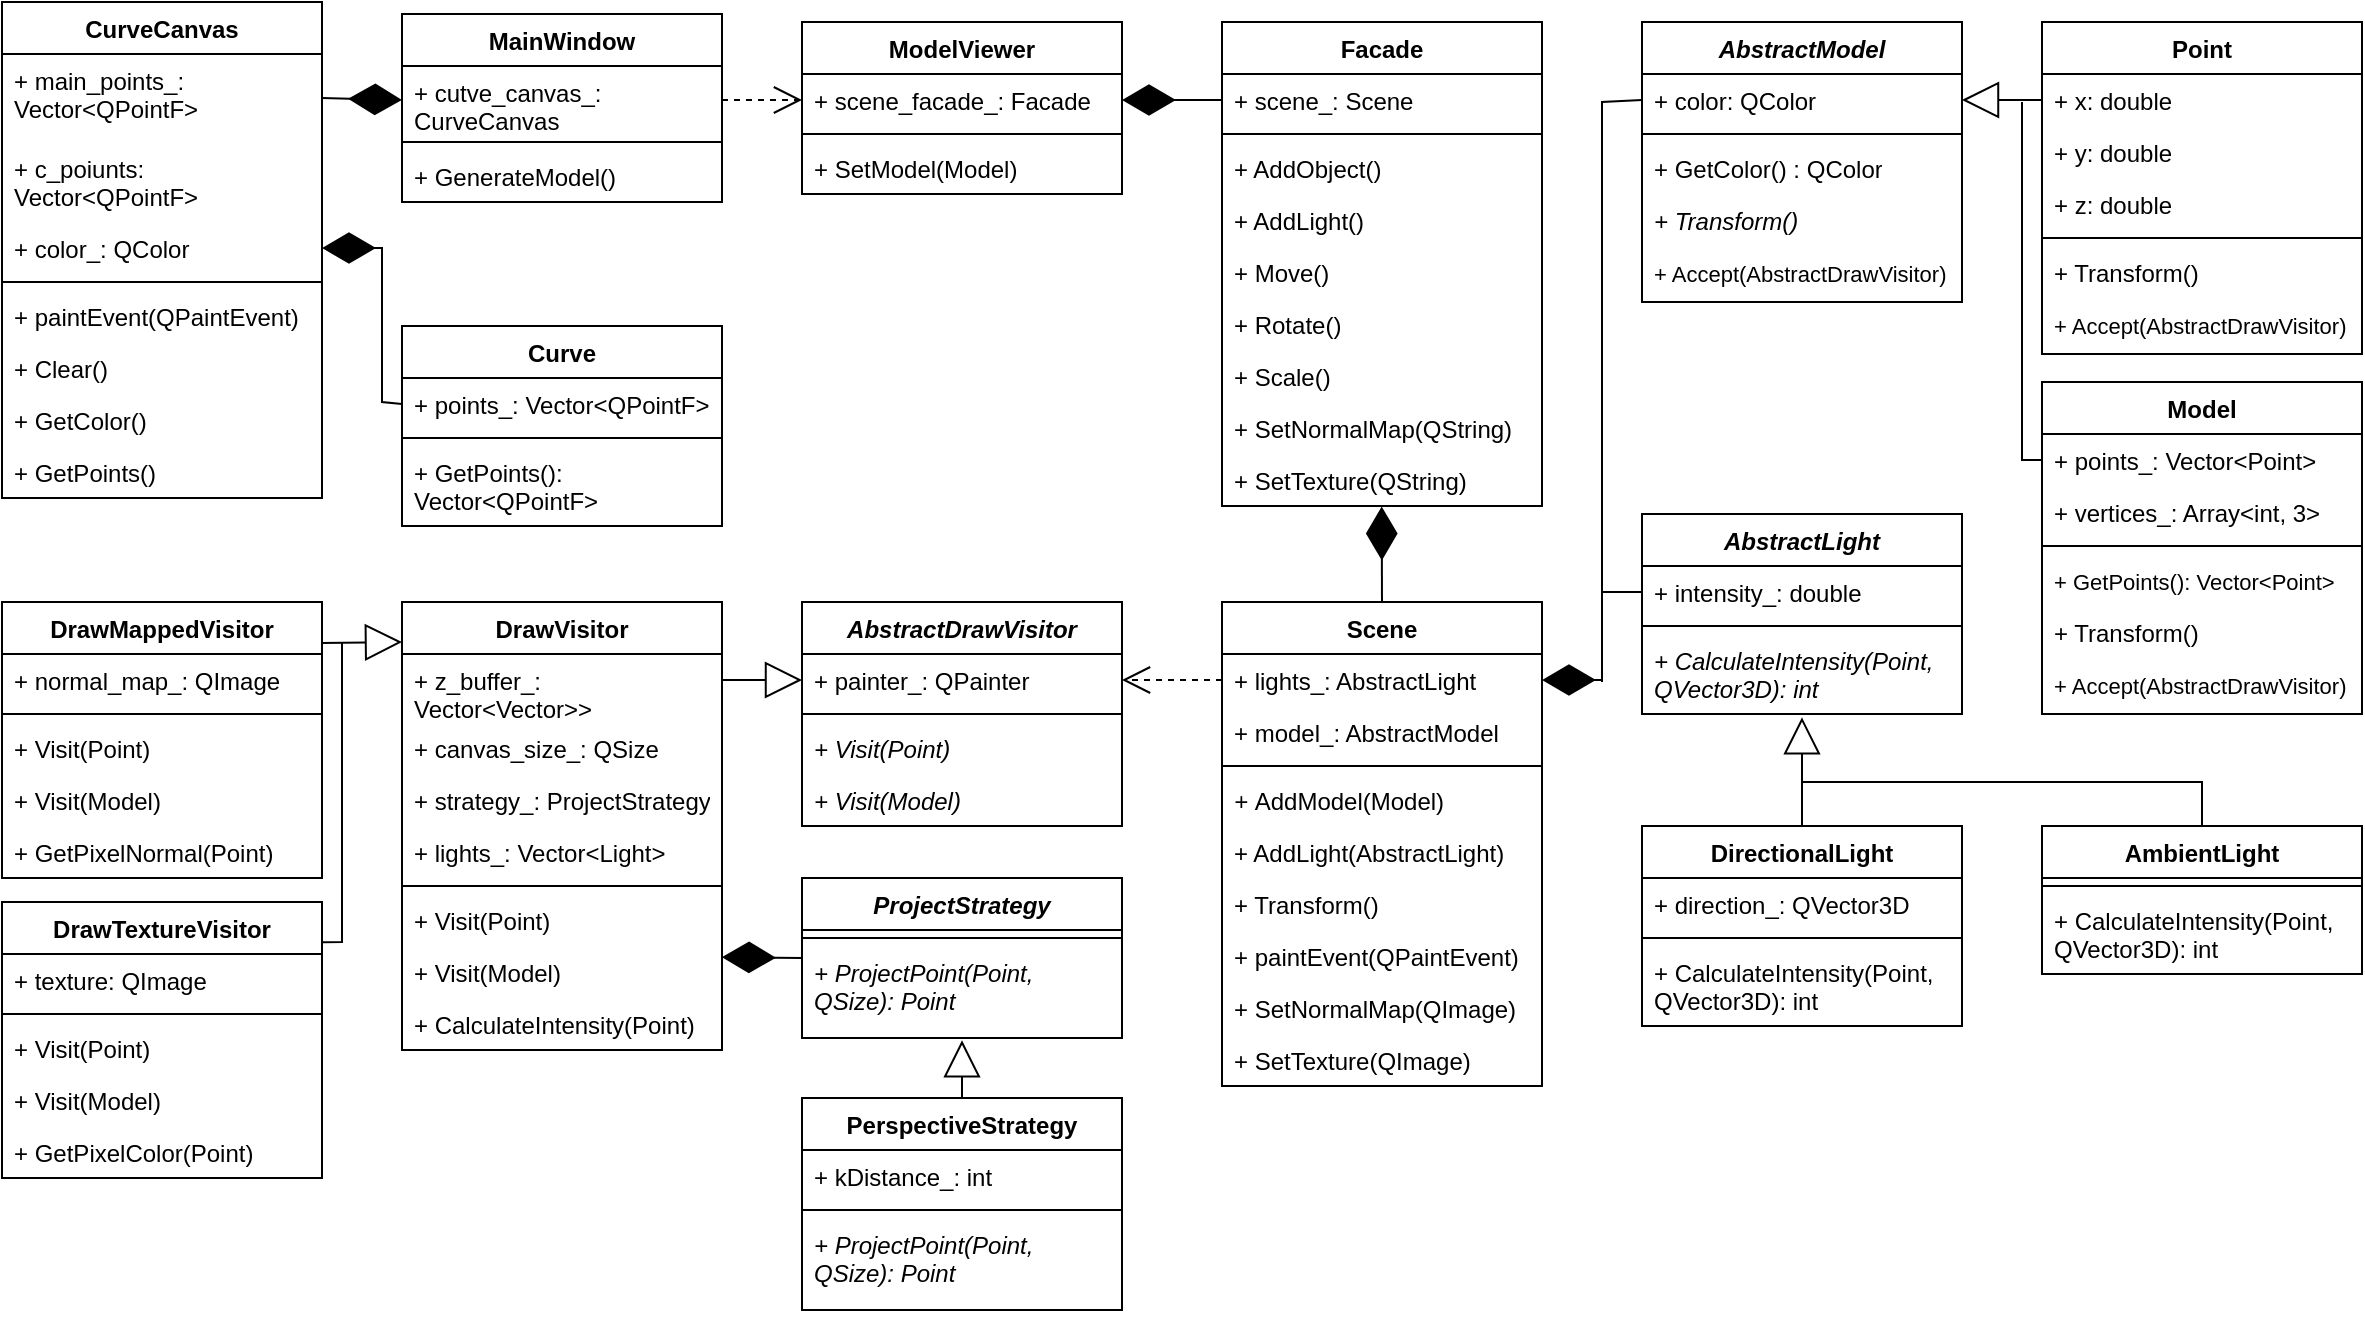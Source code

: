 <mxfile version="25.0.3">
  <diagram id="C5RBs43oDa-KdzZeNtuy" name="Page-1">
    <mxGraphModel dx="2591" dy="771" grid="1" gridSize="10" guides="1" tooltips="1" connect="1" arrows="1" fold="1" page="1" pageScale="1" pageWidth="827" pageHeight="1169" math="0" shadow="0">
      <root>
        <mxCell id="WIyWlLk6GJQsqaUBKTNV-0" />
        <mxCell id="WIyWlLk6GJQsqaUBKTNV-1" parent="WIyWlLk6GJQsqaUBKTNV-0" />
        <mxCell id="jT5fjN96BCjo97kZIJ-k-27" value="&lt;i style=&quot;&quot;&gt;AbstractLight&lt;/i&gt;" style="swimlane;fontStyle=1;align=center;verticalAlign=top;childLayout=stackLayout;horizontal=1;startSize=26;horizontalStack=0;resizeParent=1;resizeParentMax=0;resizeLast=0;collapsible=1;marginBottom=0;whiteSpace=wrap;html=1;" parent="WIyWlLk6GJQsqaUBKTNV-1" vertex="1">
          <mxGeometry x="430" y="326" width="160" height="100" as="geometry" />
        </mxCell>
        <mxCell id="jT5fjN96BCjo97kZIJ-k-28" value="+ intensity_: double" style="text;strokeColor=none;fillColor=none;align=left;verticalAlign=top;spacingLeft=4;spacingRight=4;overflow=hidden;rotatable=0;points=[[0,0.5],[1,0.5]];portConstraint=eastwest;whiteSpace=wrap;html=1;" parent="jT5fjN96BCjo97kZIJ-k-27" vertex="1">
          <mxGeometry y="26" width="160" height="26" as="geometry" />
        </mxCell>
        <mxCell id="jT5fjN96BCjo97kZIJ-k-29" value="" style="line;strokeWidth=1;fillColor=none;align=left;verticalAlign=middle;spacingTop=-1;spacingLeft=3;spacingRight=3;rotatable=0;labelPosition=right;points=[];portConstraint=eastwest;strokeColor=inherit;" parent="jT5fjN96BCjo97kZIJ-k-27" vertex="1">
          <mxGeometry y="52" width="160" height="8" as="geometry" />
        </mxCell>
        <mxCell id="jT5fjN96BCjo97kZIJ-k-30" value="&lt;i&gt;+ CalculateIntensity(Point, QVector3D): int&lt;/i&gt;" style="text;strokeColor=none;fillColor=none;align=left;verticalAlign=top;spacingLeft=4;spacingRight=4;overflow=hidden;rotatable=0;points=[[0,0.5],[1,0.5]];portConstraint=eastwest;whiteSpace=wrap;html=1;" parent="jT5fjN96BCjo97kZIJ-k-27" vertex="1">
          <mxGeometry y="60" width="160" height="40" as="geometry" />
        </mxCell>
        <mxCell id="jT5fjN96BCjo97kZIJ-k-31" value="DirectionalLight" style="swimlane;fontStyle=1;align=center;verticalAlign=top;childLayout=stackLayout;horizontal=1;startSize=26;horizontalStack=0;resizeParent=1;resizeParentMax=0;resizeLast=0;collapsible=1;marginBottom=0;whiteSpace=wrap;html=1;" parent="WIyWlLk6GJQsqaUBKTNV-1" vertex="1">
          <mxGeometry x="430" y="482" width="160" height="100" as="geometry" />
        </mxCell>
        <mxCell id="jT5fjN96BCjo97kZIJ-k-32" value="+ direction_: QVector3D" style="text;strokeColor=none;fillColor=none;align=left;verticalAlign=top;spacingLeft=4;spacingRight=4;overflow=hidden;rotatable=0;points=[[0,0.5],[1,0.5]];portConstraint=eastwest;whiteSpace=wrap;html=1;" parent="jT5fjN96BCjo97kZIJ-k-31" vertex="1">
          <mxGeometry y="26" width="160" height="26" as="geometry" />
        </mxCell>
        <mxCell id="jT5fjN96BCjo97kZIJ-k-33" value="" style="line;strokeWidth=1;fillColor=none;align=left;verticalAlign=middle;spacingTop=-1;spacingLeft=3;spacingRight=3;rotatable=0;labelPosition=right;points=[];portConstraint=eastwest;strokeColor=inherit;" parent="jT5fjN96BCjo97kZIJ-k-31" vertex="1">
          <mxGeometry y="52" width="160" height="8" as="geometry" />
        </mxCell>
        <mxCell id="jT5fjN96BCjo97kZIJ-k-161" value="+ CalculateIntensity(Point, QVector3D): int" style="text;strokeColor=none;fillColor=none;align=left;verticalAlign=top;spacingLeft=4;spacingRight=4;overflow=hidden;rotatable=0;points=[[0,0.5],[1,0.5]];portConstraint=eastwest;whiteSpace=wrap;html=1;" parent="jT5fjN96BCjo97kZIJ-k-31" vertex="1">
          <mxGeometry y="60" width="160" height="40" as="geometry" />
        </mxCell>
        <mxCell id="jT5fjN96BCjo97kZIJ-k-35" value="" style="endArrow=block;endSize=16;endFill=0;html=1;rounded=0;exitX=0.5;exitY=0;exitDx=0;exitDy=0;entryX=0.5;entryY=1.042;entryDx=0;entryDy=0;entryPerimeter=0;" parent="WIyWlLk6GJQsqaUBKTNV-1" source="jT5fjN96BCjo97kZIJ-k-31" target="jT5fjN96BCjo97kZIJ-k-30" edge="1">
          <mxGeometry width="160" relative="1" as="geometry">
            <mxPoint x="260" y="1090" as="sourcePoint" />
            <mxPoint x="460" y="960" as="targetPoint" />
          </mxGeometry>
        </mxCell>
        <mxCell id="jT5fjN96BCjo97kZIJ-k-36" value="Scene" style="swimlane;fontStyle=1;align=center;verticalAlign=top;childLayout=stackLayout;horizontal=1;startSize=26;horizontalStack=0;resizeParent=1;resizeParentMax=0;resizeLast=0;collapsible=1;marginBottom=0;whiteSpace=wrap;html=1;" parent="WIyWlLk6GJQsqaUBKTNV-1" vertex="1">
          <mxGeometry x="220" y="370" width="160" height="242" as="geometry" />
        </mxCell>
        <mxCell id="jT5fjN96BCjo97kZIJ-k-37" value="&lt;font style=&quot;font-size: 12px;&quot;&gt;+ lights_: AbstractLight&lt;/font&gt;" style="text;strokeColor=none;fillColor=none;align=left;verticalAlign=top;spacingLeft=4;spacingRight=4;overflow=hidden;rotatable=0;points=[[0,0.5],[1,0.5]];portConstraint=eastwest;whiteSpace=wrap;html=1;" parent="jT5fjN96BCjo97kZIJ-k-36" vertex="1">
          <mxGeometry y="26" width="160" height="26" as="geometry" />
        </mxCell>
        <mxCell id="jT5fjN96BCjo97kZIJ-k-40" value="&lt;font style=&quot;font-size: 12px;&quot;&gt;+ model_: AbstractModel&lt;/font&gt;" style="text;strokeColor=none;fillColor=none;align=left;verticalAlign=top;spacingLeft=4;spacingRight=4;overflow=hidden;rotatable=0;points=[[0,0.5],[1,0.5]];portConstraint=eastwest;whiteSpace=wrap;html=1;" parent="jT5fjN96BCjo97kZIJ-k-36" vertex="1">
          <mxGeometry y="52" width="160" height="26" as="geometry" />
        </mxCell>
        <mxCell id="jT5fjN96BCjo97kZIJ-k-38" value="" style="line;strokeWidth=1;fillColor=none;align=left;verticalAlign=middle;spacingTop=-1;spacingLeft=3;spacingRight=3;rotatable=0;labelPosition=right;points=[];portConstraint=eastwest;strokeColor=inherit;" parent="jT5fjN96BCjo97kZIJ-k-36" vertex="1">
          <mxGeometry y="78" width="160" height="8" as="geometry" />
        </mxCell>
        <mxCell id="jT5fjN96BCjo97kZIJ-k-39" value="&lt;font style=&quot;font-size: 12px;&quot;&gt;&lt;i style=&quot;&quot;&gt;+ &lt;/i&gt;AddModel(Model)&lt;/font&gt;" style="text;strokeColor=none;fillColor=none;align=left;verticalAlign=top;spacingLeft=4;spacingRight=4;overflow=hidden;rotatable=0;points=[[0,0.5],[1,0.5]];portConstraint=eastwest;whiteSpace=wrap;html=1;" parent="jT5fjN96BCjo97kZIJ-k-36" vertex="1">
          <mxGeometry y="86" width="160" height="26" as="geometry" />
        </mxCell>
        <mxCell id="jT5fjN96BCjo97kZIJ-k-41" value="&lt;font style=&quot;font-size: 12px;&quot;&gt;+ AddLight(AbstractLight)&lt;/font&gt;" style="text;strokeColor=none;fillColor=none;align=left;verticalAlign=top;spacingLeft=4;spacingRight=4;overflow=hidden;rotatable=0;points=[[0,0.5],[1,0.5]];portConstraint=eastwest;whiteSpace=wrap;html=1;" parent="jT5fjN96BCjo97kZIJ-k-36" vertex="1">
          <mxGeometry y="112" width="160" height="26" as="geometry" />
        </mxCell>
        <mxCell id="jT5fjN96BCjo97kZIJ-k-125" value="&lt;font style=&quot;font-size: 12px;&quot;&gt;+ Transform()&lt;/font&gt;" style="text;strokeColor=none;fillColor=none;align=left;verticalAlign=top;spacingLeft=4;spacingRight=4;overflow=hidden;rotatable=0;points=[[0,0.5],[1,0.5]];portConstraint=eastwest;whiteSpace=wrap;html=1;" parent="jT5fjN96BCjo97kZIJ-k-36" vertex="1">
          <mxGeometry y="138" width="160" height="26" as="geometry" />
        </mxCell>
        <mxCell id="jT5fjN96BCjo97kZIJ-k-127" value="&lt;font style=&quot;font-size: 12px;&quot;&gt;+ paintEvent(QPaintEvent)&lt;/font&gt;" style="text;strokeColor=none;fillColor=none;align=left;verticalAlign=top;spacingLeft=4;spacingRight=4;overflow=hidden;rotatable=0;points=[[0,0.5],[1,0.5]];portConstraint=eastwest;whiteSpace=wrap;html=1;" parent="jT5fjN96BCjo97kZIJ-k-36" vertex="1">
          <mxGeometry y="164" width="160" height="26" as="geometry" />
        </mxCell>
        <mxCell id="jT5fjN96BCjo97kZIJ-k-128" value="&lt;font style=&quot;font-size: 12px;&quot;&gt;+ SetNormalMap(QImage)&lt;/font&gt;" style="text;strokeColor=none;fillColor=none;align=left;verticalAlign=top;spacingLeft=4;spacingRight=4;overflow=hidden;rotatable=0;points=[[0,0.5],[1,0.5]];portConstraint=eastwest;whiteSpace=wrap;html=1;" parent="jT5fjN96BCjo97kZIJ-k-36" vertex="1">
          <mxGeometry y="190" width="160" height="26" as="geometry" />
        </mxCell>
        <mxCell id="jT5fjN96BCjo97kZIJ-k-129" value="&lt;font style=&quot;font-size: 12px;&quot;&gt;+ SetTexture(QImage)&lt;/font&gt;" style="text;strokeColor=none;fillColor=none;align=left;verticalAlign=top;spacingLeft=4;spacingRight=4;overflow=hidden;rotatable=0;points=[[0,0.5],[1,0.5]];portConstraint=eastwest;whiteSpace=wrap;html=1;" parent="jT5fjN96BCjo97kZIJ-k-36" vertex="1">
          <mxGeometry y="216" width="160" height="26" as="geometry" />
        </mxCell>
        <mxCell id="jT5fjN96BCjo97kZIJ-k-46" value="Point" style="swimlane;fontStyle=1;align=center;verticalAlign=top;childLayout=stackLayout;horizontal=1;startSize=26;horizontalStack=0;resizeParent=1;resizeParentMax=0;resizeLast=0;collapsible=1;marginBottom=0;whiteSpace=wrap;html=1;" parent="WIyWlLk6GJQsqaUBKTNV-1" vertex="1">
          <mxGeometry x="630" y="80" width="160" height="166" as="geometry" />
        </mxCell>
        <mxCell id="jT5fjN96BCjo97kZIJ-k-47" value="+ x: double" style="text;strokeColor=none;fillColor=none;align=left;verticalAlign=top;spacingLeft=4;spacingRight=4;overflow=hidden;rotatable=0;points=[[0,0.5],[1,0.5]];portConstraint=eastwest;whiteSpace=wrap;html=1;" parent="jT5fjN96BCjo97kZIJ-k-46" vertex="1">
          <mxGeometry y="26" width="160" height="26" as="geometry" />
        </mxCell>
        <mxCell id="jT5fjN96BCjo97kZIJ-k-50" value="+ y: double" style="text;strokeColor=none;fillColor=none;align=left;verticalAlign=top;spacingLeft=4;spacingRight=4;overflow=hidden;rotatable=0;points=[[0,0.5],[1,0.5]];portConstraint=eastwest;whiteSpace=wrap;html=1;" parent="jT5fjN96BCjo97kZIJ-k-46" vertex="1">
          <mxGeometry y="52" width="160" height="26" as="geometry" />
        </mxCell>
        <mxCell id="jT5fjN96BCjo97kZIJ-k-51" value="+ z: double" style="text;strokeColor=none;fillColor=none;align=left;verticalAlign=top;spacingLeft=4;spacingRight=4;overflow=hidden;rotatable=0;points=[[0,0.5],[1,0.5]];portConstraint=eastwest;whiteSpace=wrap;html=1;" parent="jT5fjN96BCjo97kZIJ-k-46" vertex="1">
          <mxGeometry y="78" width="160" height="26" as="geometry" />
        </mxCell>
        <mxCell id="jT5fjN96BCjo97kZIJ-k-48" value="" style="line;strokeWidth=1;fillColor=none;align=left;verticalAlign=middle;spacingTop=-1;spacingLeft=3;spacingRight=3;rotatable=0;labelPosition=right;points=[];portConstraint=eastwest;strokeColor=inherit;" parent="jT5fjN96BCjo97kZIJ-k-46" vertex="1">
          <mxGeometry y="104" width="160" height="8" as="geometry" />
        </mxCell>
        <mxCell id="jT5fjN96BCjo97kZIJ-k-155" value="&lt;font style=&quot;font-size: 12px;&quot;&gt;+ Transform()&lt;/font&gt;" style="text;strokeColor=none;fillColor=none;align=left;verticalAlign=top;spacingLeft=4;spacingRight=4;overflow=hidden;rotatable=0;points=[[0,0.5],[1,0.5]];portConstraint=eastwest;whiteSpace=wrap;html=1;" parent="jT5fjN96BCjo97kZIJ-k-46" vertex="1">
          <mxGeometry y="112" width="160" height="26" as="geometry" />
        </mxCell>
        <mxCell id="jT5fjN96BCjo97kZIJ-k-159" value="&lt;font style=&quot;font-size: 11px;&quot;&gt;+ Accept(&lt;span style=&quot;text-align: center;&quot;&gt;AbstractDrawVisitor&lt;/span&gt;)&lt;/font&gt;" style="text;strokeColor=none;fillColor=none;align=left;verticalAlign=top;spacingLeft=4;spacingRight=4;overflow=hidden;rotatable=0;points=[[0,0.5],[1,0.5]];portConstraint=eastwest;whiteSpace=wrap;html=1;" parent="jT5fjN96BCjo97kZIJ-k-46" vertex="1">
          <mxGeometry y="138" width="160" height="28" as="geometry" />
        </mxCell>
        <mxCell id="jT5fjN96BCjo97kZIJ-k-52" value="&lt;i&gt;AbstractModel&lt;/i&gt;" style="swimlane;fontStyle=1;align=center;verticalAlign=top;childLayout=stackLayout;horizontal=1;startSize=26;horizontalStack=0;resizeParent=1;resizeParentMax=0;resizeLast=0;collapsible=1;marginBottom=0;whiteSpace=wrap;html=1;" parent="WIyWlLk6GJQsqaUBKTNV-1" vertex="1">
          <mxGeometry x="430" y="80" width="160" height="140" as="geometry" />
        </mxCell>
        <mxCell id="jT5fjN96BCjo97kZIJ-k-53" value="+ color: QColor" style="text;strokeColor=none;fillColor=none;align=left;verticalAlign=top;spacingLeft=4;spacingRight=4;overflow=hidden;rotatable=0;points=[[0,0.5],[1,0.5]];portConstraint=eastwest;whiteSpace=wrap;html=1;" parent="jT5fjN96BCjo97kZIJ-k-52" vertex="1">
          <mxGeometry y="26" width="160" height="26" as="geometry" />
        </mxCell>
        <mxCell id="jT5fjN96BCjo97kZIJ-k-56" value="" style="line;strokeWidth=1;fillColor=none;align=left;verticalAlign=middle;spacingTop=-1;spacingLeft=3;spacingRight=3;rotatable=0;labelPosition=right;points=[];portConstraint=eastwest;strokeColor=inherit;" parent="jT5fjN96BCjo97kZIJ-k-52" vertex="1">
          <mxGeometry y="52" width="160" height="8" as="geometry" />
        </mxCell>
        <mxCell id="jT5fjN96BCjo97kZIJ-k-55" value="+ GetColor() : QColor" style="text;strokeColor=none;fillColor=none;align=left;verticalAlign=top;spacingLeft=4;spacingRight=4;overflow=hidden;rotatable=0;points=[[0,0.5],[1,0.5]];portConstraint=eastwest;whiteSpace=wrap;html=1;" parent="jT5fjN96BCjo97kZIJ-k-52" vertex="1">
          <mxGeometry y="60" width="160" height="26" as="geometry" />
        </mxCell>
        <mxCell id="jT5fjN96BCjo97kZIJ-k-154" value="&lt;font style=&quot;font-size: 12px;&quot;&gt;&lt;i&gt;+ Transform()&lt;/i&gt;&lt;/font&gt;" style="text;strokeColor=none;fillColor=none;align=left;verticalAlign=top;spacingLeft=4;spacingRight=4;overflow=hidden;rotatable=0;points=[[0,0.5],[1,0.5]];portConstraint=eastwest;whiteSpace=wrap;html=1;" parent="jT5fjN96BCjo97kZIJ-k-52" vertex="1">
          <mxGeometry y="86" width="160" height="26" as="geometry" />
        </mxCell>
        <mxCell id="jT5fjN96BCjo97kZIJ-k-157" value="&lt;font style=&quot;font-size: 11px;&quot;&gt;+ Accept(&lt;span style=&quot;text-align: center;&quot;&gt;AbstractDrawVisitor&lt;/span&gt;)&lt;/font&gt;" style="text;strokeColor=none;fillColor=none;align=left;verticalAlign=top;spacingLeft=4;spacingRight=4;overflow=hidden;rotatable=0;points=[[0,0.5],[1,0.5]];portConstraint=eastwest;whiteSpace=wrap;html=1;" parent="jT5fjN96BCjo97kZIJ-k-52" vertex="1">
          <mxGeometry y="112" width="160" height="28" as="geometry" />
        </mxCell>
        <mxCell id="jT5fjN96BCjo97kZIJ-k-59" value="Model" style="swimlane;fontStyle=1;align=center;verticalAlign=top;childLayout=stackLayout;horizontal=1;startSize=26;horizontalStack=0;resizeParent=1;resizeParentMax=0;resizeLast=0;collapsible=1;marginBottom=0;whiteSpace=wrap;html=1;" parent="WIyWlLk6GJQsqaUBKTNV-1" vertex="1">
          <mxGeometry x="630" y="260" width="160" height="166" as="geometry" />
        </mxCell>
        <mxCell id="jT5fjN96BCjo97kZIJ-k-60" value="+ points_: Vector&amp;lt;Point&amp;gt;" style="text;strokeColor=none;fillColor=none;align=left;verticalAlign=top;spacingLeft=4;spacingRight=4;overflow=hidden;rotatable=0;points=[[0,0.5],[1,0.5]];portConstraint=eastwest;whiteSpace=wrap;html=1;" parent="jT5fjN96BCjo97kZIJ-k-59" vertex="1">
          <mxGeometry y="26" width="160" height="26" as="geometry" />
        </mxCell>
        <mxCell id="jT5fjN96BCjo97kZIJ-k-61" value="+ vertices_: Array&amp;lt;int, 3&amp;gt;" style="text;strokeColor=none;fillColor=none;align=left;verticalAlign=top;spacingLeft=4;spacingRight=4;overflow=hidden;rotatable=0;points=[[0,0.5],[1,0.5]];portConstraint=eastwest;whiteSpace=wrap;html=1;" parent="jT5fjN96BCjo97kZIJ-k-59" vertex="1">
          <mxGeometry y="52" width="160" height="26" as="geometry" />
        </mxCell>
        <mxCell id="jT5fjN96BCjo97kZIJ-k-63" value="" style="line;strokeWidth=1;fillColor=none;align=left;verticalAlign=middle;spacingTop=-1;spacingLeft=3;spacingRight=3;rotatable=0;labelPosition=right;points=[];portConstraint=eastwest;strokeColor=inherit;" parent="jT5fjN96BCjo97kZIJ-k-59" vertex="1">
          <mxGeometry y="78" width="160" height="8" as="geometry" />
        </mxCell>
        <mxCell id="jT5fjN96BCjo97kZIJ-k-64" value="&lt;font style=&quot;font-size: 11px;&quot;&gt;+ GetPoints(): Vector&amp;lt;Point&amp;gt;&lt;/font&gt;" style="text;strokeColor=none;fillColor=none;align=left;verticalAlign=top;spacingLeft=4;spacingRight=4;overflow=hidden;rotatable=0;points=[[0,0.5],[1,0.5]];portConstraint=eastwest;whiteSpace=wrap;html=1;" parent="jT5fjN96BCjo97kZIJ-k-59" vertex="1">
          <mxGeometry y="86" width="160" height="26" as="geometry" />
        </mxCell>
        <mxCell id="jT5fjN96BCjo97kZIJ-k-156" value="&lt;font style=&quot;font-size: 12px;&quot;&gt;+ Transform()&lt;/font&gt;" style="text;strokeColor=none;fillColor=none;align=left;verticalAlign=top;spacingLeft=4;spacingRight=4;overflow=hidden;rotatable=0;points=[[0,0.5],[1,0.5]];portConstraint=eastwest;whiteSpace=wrap;html=1;" parent="jT5fjN96BCjo97kZIJ-k-59" vertex="1">
          <mxGeometry y="112" width="160" height="26" as="geometry" />
        </mxCell>
        <mxCell id="jT5fjN96BCjo97kZIJ-k-158" value="&lt;font style=&quot;font-size: 11px;&quot;&gt;+ Accept(&lt;span style=&quot;text-align: center;&quot;&gt;AbstractDrawVisitor&lt;/span&gt;)&lt;/font&gt;" style="text;strokeColor=none;fillColor=none;align=left;verticalAlign=top;spacingLeft=4;spacingRight=4;overflow=hidden;rotatable=0;points=[[0,0.5],[1,0.5]];portConstraint=eastwest;whiteSpace=wrap;html=1;" parent="jT5fjN96BCjo97kZIJ-k-59" vertex="1">
          <mxGeometry y="138" width="160" height="28" as="geometry" />
        </mxCell>
        <mxCell id="jT5fjN96BCjo97kZIJ-k-70" value="Curve" style="swimlane;fontStyle=1;align=center;verticalAlign=top;childLayout=stackLayout;horizontal=1;startSize=26;horizontalStack=0;resizeParent=1;resizeParentMax=0;resizeLast=0;collapsible=1;marginBottom=0;whiteSpace=wrap;html=1;" parent="WIyWlLk6GJQsqaUBKTNV-1" vertex="1">
          <mxGeometry x="-190" y="232" width="160" height="100" as="geometry" />
        </mxCell>
        <mxCell id="jT5fjN96BCjo97kZIJ-k-71" value="+ points_: Vector&amp;lt;QPointF&amp;gt;" style="text;strokeColor=none;fillColor=none;align=left;verticalAlign=top;spacingLeft=4;spacingRight=4;overflow=hidden;rotatable=0;points=[[0,0.5],[1,0.5]];portConstraint=eastwest;whiteSpace=wrap;html=1;" parent="jT5fjN96BCjo97kZIJ-k-70" vertex="1">
          <mxGeometry y="26" width="160" height="26" as="geometry" />
        </mxCell>
        <mxCell id="jT5fjN96BCjo97kZIJ-k-72" value="" style="line;strokeWidth=1;fillColor=none;align=left;verticalAlign=middle;spacingTop=-1;spacingLeft=3;spacingRight=3;rotatable=0;labelPosition=right;points=[];portConstraint=eastwest;strokeColor=inherit;" parent="jT5fjN96BCjo97kZIJ-k-70" vertex="1">
          <mxGeometry y="52" width="160" height="8" as="geometry" />
        </mxCell>
        <mxCell id="jT5fjN96BCjo97kZIJ-k-73" value="+ GetPoints(): Vector&amp;lt;QPointF&amp;gt;" style="text;strokeColor=none;fillColor=none;align=left;verticalAlign=top;spacingLeft=4;spacingRight=4;overflow=hidden;rotatable=0;points=[[0,0.5],[1,0.5]];portConstraint=eastwest;whiteSpace=wrap;html=1;" parent="jT5fjN96BCjo97kZIJ-k-70" vertex="1">
          <mxGeometry y="60" width="160" height="40" as="geometry" />
        </mxCell>
        <mxCell id="jT5fjN96BCjo97kZIJ-k-74" value="CurveCanvas" style="swimlane;fontStyle=1;align=center;verticalAlign=top;childLayout=stackLayout;horizontal=1;startSize=26;horizontalStack=0;resizeParent=1;resizeParentMax=0;resizeLast=0;collapsible=1;marginBottom=0;whiteSpace=wrap;html=1;" parent="WIyWlLk6GJQsqaUBKTNV-1" vertex="1">
          <mxGeometry x="-390" y="70" width="160" height="248" as="geometry" />
        </mxCell>
        <mxCell id="jT5fjN96BCjo97kZIJ-k-75" value="&lt;font style=&quot;font-size: 12px;&quot;&gt;+ main_points_: Vector&amp;lt;QPointF&amp;gt;&lt;/font&gt;" style="text;strokeColor=none;fillColor=none;align=left;verticalAlign=top;spacingLeft=4;spacingRight=4;overflow=hidden;rotatable=0;points=[[0,0.5],[1,0.5]];portConstraint=eastwest;whiteSpace=wrap;html=1;" parent="jT5fjN96BCjo97kZIJ-k-74" vertex="1">
          <mxGeometry y="26" width="160" height="44" as="geometry" />
        </mxCell>
        <mxCell id="jT5fjN96BCjo97kZIJ-k-118" value="&lt;font style=&quot;font-size: 12px;&quot;&gt;+ c_poiunts: Vector&amp;lt;QPointF&amp;gt;&lt;/font&gt;" style="text;strokeColor=none;fillColor=none;align=left;verticalAlign=top;spacingLeft=4;spacingRight=4;overflow=hidden;rotatable=0;points=[[0,0.5],[1,0.5]];portConstraint=eastwest;whiteSpace=wrap;html=1;" parent="jT5fjN96BCjo97kZIJ-k-74" vertex="1">
          <mxGeometry y="70" width="160" height="40" as="geometry" />
        </mxCell>
        <mxCell id="jT5fjN96BCjo97kZIJ-k-120" value="&lt;font style=&quot;font-size: 12px;&quot;&gt;+ color_: QColor&lt;/font&gt;" style="text;strokeColor=none;fillColor=none;align=left;verticalAlign=top;spacingLeft=4;spacingRight=4;overflow=hidden;rotatable=0;points=[[0,0.5],[1,0.5]];portConstraint=eastwest;whiteSpace=wrap;html=1;" parent="jT5fjN96BCjo97kZIJ-k-74" vertex="1">
          <mxGeometry y="110" width="160" height="26" as="geometry" />
        </mxCell>
        <mxCell id="jT5fjN96BCjo97kZIJ-k-76" value="" style="line;strokeWidth=1;fillColor=none;align=left;verticalAlign=middle;spacingTop=-1;spacingLeft=3;spacingRight=3;rotatable=0;labelPosition=right;points=[];portConstraint=eastwest;strokeColor=inherit;" parent="jT5fjN96BCjo97kZIJ-k-74" vertex="1">
          <mxGeometry y="136" width="160" height="8" as="geometry" />
        </mxCell>
        <mxCell id="jT5fjN96BCjo97kZIJ-k-77" value="&lt;font style=&quot;font-size: 12px;&quot;&gt;+ paintEvent(QPaintEvent)&lt;/font&gt;" style="text;strokeColor=none;fillColor=none;align=left;verticalAlign=top;spacingLeft=4;spacingRight=4;overflow=hidden;rotatable=0;points=[[0,0.5],[1,0.5]];portConstraint=eastwest;whiteSpace=wrap;html=1;" parent="jT5fjN96BCjo97kZIJ-k-74" vertex="1">
          <mxGeometry y="144" width="160" height="26" as="geometry" />
        </mxCell>
        <mxCell id="jT5fjN96BCjo97kZIJ-k-121" value="&lt;font style=&quot;font-size: 12px;&quot;&gt;+ Clear()&lt;/font&gt;" style="text;strokeColor=none;fillColor=none;align=left;verticalAlign=top;spacingLeft=4;spacingRight=4;overflow=hidden;rotatable=0;points=[[0,0.5],[1,0.5]];portConstraint=eastwest;whiteSpace=wrap;html=1;" parent="jT5fjN96BCjo97kZIJ-k-74" vertex="1">
          <mxGeometry y="170" width="160" height="26" as="geometry" />
        </mxCell>
        <mxCell id="jT5fjN96BCjo97kZIJ-k-122" value="&lt;font style=&quot;font-size: 12px;&quot;&gt;+ GetColor()&lt;/font&gt;" style="text;strokeColor=none;fillColor=none;align=left;verticalAlign=top;spacingLeft=4;spacingRight=4;overflow=hidden;rotatable=0;points=[[0,0.5],[1,0.5]];portConstraint=eastwest;whiteSpace=wrap;html=1;" parent="jT5fjN96BCjo97kZIJ-k-74" vertex="1">
          <mxGeometry y="196" width="160" height="26" as="geometry" />
        </mxCell>
        <mxCell id="jT5fjN96BCjo97kZIJ-k-123" value="&lt;font style=&quot;font-size: 12px;&quot;&gt;+ GetPoints()&lt;/font&gt;" style="text;strokeColor=none;fillColor=none;align=left;verticalAlign=top;spacingLeft=4;spacingRight=4;overflow=hidden;rotatable=0;points=[[0,0.5],[1,0.5]];portConstraint=eastwest;whiteSpace=wrap;html=1;" parent="jT5fjN96BCjo97kZIJ-k-74" vertex="1">
          <mxGeometry y="222" width="160" height="26" as="geometry" />
        </mxCell>
        <mxCell id="jT5fjN96BCjo97kZIJ-k-78" value="Facade" style="swimlane;fontStyle=1;align=center;verticalAlign=top;childLayout=stackLayout;horizontal=1;startSize=26;horizontalStack=0;resizeParent=1;resizeParentMax=0;resizeLast=0;collapsible=1;marginBottom=0;whiteSpace=wrap;html=1;" parent="WIyWlLk6GJQsqaUBKTNV-1" vertex="1">
          <mxGeometry x="220" y="80" width="160" height="242" as="geometry" />
        </mxCell>
        <mxCell id="jT5fjN96BCjo97kZIJ-k-79" value="+ scene_: Scene" style="text;strokeColor=none;fillColor=none;align=left;verticalAlign=top;spacingLeft=4;spacingRight=4;overflow=hidden;rotatable=0;points=[[0,0.5],[1,0.5]];portConstraint=eastwest;whiteSpace=wrap;html=1;" parent="jT5fjN96BCjo97kZIJ-k-78" vertex="1">
          <mxGeometry y="26" width="160" height="26" as="geometry" />
        </mxCell>
        <mxCell id="jT5fjN96BCjo97kZIJ-k-80" value="" style="line;strokeWidth=1;fillColor=none;align=left;verticalAlign=middle;spacingTop=-1;spacingLeft=3;spacingRight=3;rotatable=0;labelPosition=right;points=[];portConstraint=eastwest;strokeColor=inherit;" parent="jT5fjN96BCjo97kZIJ-k-78" vertex="1">
          <mxGeometry y="52" width="160" height="8" as="geometry" />
        </mxCell>
        <mxCell id="jT5fjN96BCjo97kZIJ-k-81" value="+ AddObject()&lt;span style=&quot;color: rgba(0, 0, 0, 0); font-family: monospace; font-size: 0px; text-wrap-mode: nowrap;&quot;&gt;%3CmxGraphModel%3E%3Croot%3E%3CmxCell%20id%3D%220%22%2F%3E%3CmxCell%20id%3D%221%22%20parent%3D%220%22%2F%3E%3CmxCell%20id%3D%222%22%20value%3D%22%26lt%3Bfont%20style%3D%26quot%3Bfont-size%3A%2012px%3B%26quot%3B%26gt%3B%2B%20SetTexture(QString)%26lt%3B%2Ffont%26gt%3B%22%20style%3D%22text%3BstrokeColor%3Dnone%3BfillColor%3Dnone%3Balign%3Dleft%3BverticalAlign%3Dtop%3BspacingLeft%3D4%3BspacingRight%3D4%3Boverflow%3Dhidden%3Brotatable%3D0%3Bpoints%3D%5B%5B0%2C0.5%5D%2C%5B1%2C0.5%5D%5D%3BportConstraint%3Deastwest%3BwhiteSpace%3Dwrap%3Bhtml%3D1%3B%22%20vertex%3D%221%22%20parent%3D%221%22%3E%3CmxGeometry%20x%3D%2280%22%20y%3D%22632%22%20width%3D%22160%22%20height%3D%2226%22%20as%3D%22geometry%22%2F%3E%3C%2FmxCell%3E%3C%2Froot%3E%3C%2FmxGraphModel%3E&lt;/span&gt;" style="text;strokeColor=none;fillColor=none;align=left;verticalAlign=top;spacingLeft=4;spacingRight=4;overflow=hidden;rotatable=0;points=[[0,0.5],[1,0.5]];portConstraint=eastwest;whiteSpace=wrap;html=1;" parent="jT5fjN96BCjo97kZIJ-k-78" vertex="1">
          <mxGeometry y="60" width="160" height="26" as="geometry" />
        </mxCell>
        <mxCell id="jT5fjN96BCjo97kZIJ-k-132" value="&lt;font style=&quot;font-size: 12px;&quot;&gt;+ AddLight()&lt;/font&gt;" style="text;strokeColor=none;fillColor=none;align=left;verticalAlign=top;spacingLeft=4;spacingRight=4;overflow=hidden;rotatable=0;points=[[0,0.5],[1,0.5]];portConstraint=eastwest;whiteSpace=wrap;html=1;" parent="jT5fjN96BCjo97kZIJ-k-78" vertex="1">
          <mxGeometry y="86" width="160" height="26" as="geometry" />
        </mxCell>
        <mxCell id="jT5fjN96BCjo97kZIJ-k-133" value="&lt;font style=&quot;font-size: 12px;&quot;&gt;+ Move()&lt;/font&gt;" style="text;strokeColor=none;fillColor=none;align=left;verticalAlign=top;spacingLeft=4;spacingRight=4;overflow=hidden;rotatable=0;points=[[0,0.5],[1,0.5]];portConstraint=eastwest;whiteSpace=wrap;html=1;" parent="jT5fjN96BCjo97kZIJ-k-78" vertex="1">
          <mxGeometry y="112" width="160" height="26" as="geometry" />
        </mxCell>
        <mxCell id="jT5fjN96BCjo97kZIJ-k-126" value="&lt;font style=&quot;font-size: 12px;&quot;&gt;+ Rotate()&lt;/font&gt;" style="text;strokeColor=none;fillColor=none;align=left;verticalAlign=top;spacingLeft=4;spacingRight=4;overflow=hidden;rotatable=0;points=[[0,0.5],[1,0.5]];portConstraint=eastwest;whiteSpace=wrap;html=1;" parent="jT5fjN96BCjo97kZIJ-k-78" vertex="1">
          <mxGeometry y="138" width="160" height="26" as="geometry" />
        </mxCell>
        <mxCell id="jT5fjN96BCjo97kZIJ-k-134" value="&lt;font style=&quot;font-size: 12px;&quot;&gt;+ Scale()&lt;/font&gt;" style="text;strokeColor=none;fillColor=none;align=left;verticalAlign=top;spacingLeft=4;spacingRight=4;overflow=hidden;rotatable=0;points=[[0,0.5],[1,0.5]];portConstraint=eastwest;whiteSpace=wrap;html=1;" parent="jT5fjN96BCjo97kZIJ-k-78" vertex="1">
          <mxGeometry y="164" width="160" height="26" as="geometry" />
        </mxCell>
        <mxCell id="jT5fjN96BCjo97kZIJ-k-131" value="&lt;font style=&quot;font-size: 12px;&quot;&gt;+ SetNormalMap(QString)&lt;/font&gt;" style="text;strokeColor=none;fillColor=none;align=left;verticalAlign=top;spacingLeft=4;spacingRight=4;overflow=hidden;rotatable=0;points=[[0,0.5],[1,0.5]];portConstraint=eastwest;whiteSpace=wrap;html=1;" parent="jT5fjN96BCjo97kZIJ-k-78" vertex="1">
          <mxGeometry y="190" width="160" height="26" as="geometry" />
        </mxCell>
        <mxCell id="jT5fjN96BCjo97kZIJ-k-130" value="&lt;font style=&quot;font-size: 12px;&quot;&gt;+ SetTexture(QString)&lt;/font&gt;" style="text;strokeColor=none;fillColor=none;align=left;verticalAlign=top;spacingLeft=4;spacingRight=4;overflow=hidden;rotatable=0;points=[[0,0.5],[1,0.5]];portConstraint=eastwest;whiteSpace=wrap;html=1;" parent="jT5fjN96BCjo97kZIJ-k-78" vertex="1">
          <mxGeometry y="216" width="160" height="26" as="geometry" />
        </mxCell>
        <mxCell id="jT5fjN96BCjo97kZIJ-k-82" value="ModelViewer" style="swimlane;fontStyle=1;align=center;verticalAlign=top;childLayout=stackLayout;horizontal=1;startSize=26;horizontalStack=0;resizeParent=1;resizeParentMax=0;resizeLast=0;collapsible=1;marginBottom=0;whiteSpace=wrap;html=1;" parent="WIyWlLk6GJQsqaUBKTNV-1" vertex="1">
          <mxGeometry x="10" y="80" width="160" height="86" as="geometry" />
        </mxCell>
        <mxCell id="jT5fjN96BCjo97kZIJ-k-83" value="&lt;font style=&quot;font-size: 12px;&quot;&gt;+ scene_facade_: Facade&lt;/font&gt;" style="text;strokeColor=none;fillColor=none;align=left;verticalAlign=top;spacingLeft=4;spacingRight=4;overflow=hidden;rotatable=0;points=[[0,0.5],[1,0.5]];portConstraint=eastwest;whiteSpace=wrap;html=1;" parent="jT5fjN96BCjo97kZIJ-k-82" vertex="1">
          <mxGeometry y="26" width="160" height="26" as="geometry" />
        </mxCell>
        <mxCell id="jT5fjN96BCjo97kZIJ-k-84" value="" style="line;strokeWidth=1;fillColor=none;align=left;verticalAlign=middle;spacingTop=-1;spacingLeft=3;spacingRight=3;rotatable=0;labelPosition=right;points=[];portConstraint=eastwest;strokeColor=inherit;" parent="jT5fjN96BCjo97kZIJ-k-82" vertex="1">
          <mxGeometry y="52" width="160" height="8" as="geometry" />
        </mxCell>
        <mxCell id="jT5fjN96BCjo97kZIJ-k-85" value="&lt;font style=&quot;font-size: 12px;&quot;&gt;+ SetModel(Model)&lt;/font&gt;" style="text;strokeColor=none;fillColor=none;align=left;verticalAlign=top;spacingLeft=4;spacingRight=4;overflow=hidden;rotatable=0;points=[[0,0.5],[1,0.5]];portConstraint=eastwest;whiteSpace=wrap;html=1;" parent="jT5fjN96BCjo97kZIJ-k-82" vertex="1">
          <mxGeometry y="60" width="160" height="26" as="geometry" />
        </mxCell>
        <mxCell id="jT5fjN96BCjo97kZIJ-k-86" value="MainWindow" style="swimlane;fontStyle=1;align=center;verticalAlign=top;childLayout=stackLayout;horizontal=1;startSize=26;horizontalStack=0;resizeParent=1;resizeParentMax=0;resizeLast=0;collapsible=1;marginBottom=0;whiteSpace=wrap;html=1;" parent="WIyWlLk6GJQsqaUBKTNV-1" vertex="1">
          <mxGeometry x="-190" y="76" width="160" height="94" as="geometry" />
        </mxCell>
        <mxCell id="jT5fjN96BCjo97kZIJ-k-87" value="+ cutve_canvas_: CurveCanvas" style="text;strokeColor=none;fillColor=none;align=left;verticalAlign=top;spacingLeft=4;spacingRight=4;overflow=hidden;rotatable=0;points=[[0,0.5],[1,0.5]];portConstraint=eastwest;whiteSpace=wrap;html=1;" parent="jT5fjN96BCjo97kZIJ-k-86" vertex="1">
          <mxGeometry y="26" width="160" height="34" as="geometry" />
        </mxCell>
        <mxCell id="jT5fjN96BCjo97kZIJ-k-88" value="" style="line;strokeWidth=1;fillColor=none;align=left;verticalAlign=middle;spacingTop=-1;spacingLeft=3;spacingRight=3;rotatable=0;labelPosition=right;points=[];portConstraint=eastwest;strokeColor=inherit;" parent="jT5fjN96BCjo97kZIJ-k-86" vertex="1">
          <mxGeometry y="60" width="160" height="8" as="geometry" />
        </mxCell>
        <mxCell id="jT5fjN96BCjo97kZIJ-k-89" value="+ GenerateModel()" style="text;strokeColor=none;fillColor=none;align=left;verticalAlign=top;spacingLeft=4;spacingRight=4;overflow=hidden;rotatable=0;points=[[0,0.5],[1,0.5]];portConstraint=eastwest;whiteSpace=wrap;html=1;" parent="jT5fjN96BCjo97kZIJ-k-86" vertex="1">
          <mxGeometry y="68" width="160" height="26" as="geometry" />
        </mxCell>
        <mxCell id="jT5fjN96BCjo97kZIJ-k-94" value="&lt;i&gt;AbstractDrawVisitor&lt;/i&gt;" style="swimlane;fontStyle=1;align=center;verticalAlign=top;childLayout=stackLayout;horizontal=1;startSize=26;horizontalStack=0;resizeParent=1;resizeParentMax=0;resizeLast=0;collapsible=1;marginBottom=0;whiteSpace=wrap;html=1;" parent="WIyWlLk6GJQsqaUBKTNV-1" vertex="1">
          <mxGeometry x="10" y="370" width="160" height="112" as="geometry" />
        </mxCell>
        <mxCell id="jT5fjN96BCjo97kZIJ-k-95" value="+ painter_: QPainter" style="text;strokeColor=none;fillColor=none;align=left;verticalAlign=top;spacingLeft=4;spacingRight=4;overflow=hidden;rotatable=0;points=[[0,0.5],[1,0.5]];portConstraint=eastwest;whiteSpace=wrap;html=1;" parent="jT5fjN96BCjo97kZIJ-k-94" vertex="1">
          <mxGeometry y="26" width="160" height="26" as="geometry" />
        </mxCell>
        <mxCell id="jT5fjN96BCjo97kZIJ-k-96" value="" style="line;strokeWidth=1;fillColor=none;align=left;verticalAlign=middle;spacingTop=-1;spacingLeft=3;spacingRight=3;rotatable=0;labelPosition=right;points=[];portConstraint=eastwest;strokeColor=inherit;" parent="jT5fjN96BCjo97kZIJ-k-94" vertex="1">
          <mxGeometry y="52" width="160" height="8" as="geometry" />
        </mxCell>
        <mxCell id="jT5fjN96BCjo97kZIJ-k-138" value="&lt;i&gt;+ Visit(Point)&lt;/i&gt;" style="text;strokeColor=none;fillColor=none;align=left;verticalAlign=top;spacingLeft=4;spacingRight=4;overflow=hidden;rotatable=0;points=[[0,0.5],[1,0.5]];portConstraint=eastwest;whiteSpace=wrap;html=1;" parent="jT5fjN96BCjo97kZIJ-k-94" vertex="1">
          <mxGeometry y="60" width="160" height="26" as="geometry" />
        </mxCell>
        <mxCell id="jT5fjN96BCjo97kZIJ-k-97" value="&lt;i&gt;+ Visit(Model)&lt;/i&gt;" style="text;strokeColor=none;fillColor=none;align=left;verticalAlign=top;spacingLeft=4;spacingRight=4;overflow=hidden;rotatable=0;points=[[0,0.5],[1,0.5]];portConstraint=eastwest;whiteSpace=wrap;html=1;" parent="jT5fjN96BCjo97kZIJ-k-94" vertex="1">
          <mxGeometry y="86" width="160" height="26" as="geometry" />
        </mxCell>
        <mxCell id="jT5fjN96BCjo97kZIJ-k-98" value="DrawVisitor" style="swimlane;fontStyle=1;align=center;verticalAlign=top;childLayout=stackLayout;horizontal=1;startSize=26;horizontalStack=0;resizeParent=1;resizeParentMax=0;resizeLast=0;collapsible=1;marginBottom=0;whiteSpace=wrap;html=1;" parent="WIyWlLk6GJQsqaUBKTNV-1" vertex="1">
          <mxGeometry x="-190" y="370" width="160" height="224" as="geometry" />
        </mxCell>
        <mxCell id="jT5fjN96BCjo97kZIJ-k-99" value="+ z_buffer_: Vector&amp;lt;Vector&amp;gt;&amp;gt;" style="text;strokeColor=none;fillColor=none;align=left;verticalAlign=top;spacingLeft=4;spacingRight=4;overflow=hidden;rotatable=0;points=[[0,0.5],[1,0.5]];portConstraint=eastwest;whiteSpace=wrap;html=1;" parent="jT5fjN96BCjo97kZIJ-k-98" vertex="1">
          <mxGeometry y="26" width="160" height="34" as="geometry" />
        </mxCell>
        <mxCell id="jT5fjN96BCjo97kZIJ-k-143" value="+ canvas_size_: QSize" style="text;strokeColor=none;fillColor=none;align=left;verticalAlign=top;spacingLeft=4;spacingRight=4;overflow=hidden;rotatable=0;points=[[0,0.5],[1,0.5]];portConstraint=eastwest;whiteSpace=wrap;html=1;" parent="jT5fjN96BCjo97kZIJ-k-98" vertex="1">
          <mxGeometry y="60" width="160" height="26" as="geometry" />
        </mxCell>
        <mxCell id="jT5fjN96BCjo97kZIJ-k-144" value="+ strategy_: ProjectStrategy" style="text;strokeColor=none;fillColor=none;align=left;verticalAlign=top;spacingLeft=4;spacingRight=4;overflow=hidden;rotatable=0;points=[[0,0.5],[1,0.5]];portConstraint=eastwest;whiteSpace=wrap;html=1;" parent="jT5fjN96BCjo97kZIJ-k-98" vertex="1">
          <mxGeometry y="86" width="160" height="26" as="geometry" />
        </mxCell>
        <mxCell id="jT5fjN96BCjo97kZIJ-k-145" value="+ lights_: Vector&amp;lt;Light&amp;gt;" style="text;strokeColor=none;fillColor=none;align=left;verticalAlign=top;spacingLeft=4;spacingRight=4;overflow=hidden;rotatable=0;points=[[0,0.5],[1,0.5]];portConstraint=eastwest;whiteSpace=wrap;html=1;" parent="jT5fjN96BCjo97kZIJ-k-98" vertex="1">
          <mxGeometry y="112" width="160" height="26" as="geometry" />
        </mxCell>
        <mxCell id="jT5fjN96BCjo97kZIJ-k-100" value="" style="line;strokeWidth=1;fillColor=none;align=left;verticalAlign=middle;spacingTop=-1;spacingLeft=3;spacingRight=3;rotatable=0;labelPosition=right;points=[];portConstraint=eastwest;strokeColor=inherit;" parent="jT5fjN96BCjo97kZIJ-k-98" vertex="1">
          <mxGeometry y="138" width="160" height="8" as="geometry" />
        </mxCell>
        <mxCell id="jT5fjN96BCjo97kZIJ-k-139" value="+ Visit(Point)" style="text;strokeColor=none;fillColor=none;align=left;verticalAlign=top;spacingLeft=4;spacingRight=4;overflow=hidden;rotatable=0;points=[[0,0.5],[1,0.5]];portConstraint=eastwest;whiteSpace=wrap;html=1;" parent="jT5fjN96BCjo97kZIJ-k-98" vertex="1">
          <mxGeometry y="146" width="160" height="26" as="geometry" />
        </mxCell>
        <mxCell id="jT5fjN96BCjo97kZIJ-k-141" value="+ Visit(Model)" style="text;strokeColor=none;fillColor=none;align=left;verticalAlign=top;spacingLeft=4;spacingRight=4;overflow=hidden;rotatable=0;points=[[0,0.5],[1,0.5]];portConstraint=eastwest;whiteSpace=wrap;html=1;" parent="jT5fjN96BCjo97kZIJ-k-98" vertex="1">
          <mxGeometry y="172" width="160" height="26" as="geometry" />
        </mxCell>
        <mxCell id="jT5fjN96BCjo97kZIJ-k-146" value="+ CalculateIntensity(Point)" style="text;strokeColor=none;fillColor=none;align=left;verticalAlign=top;spacingLeft=4;spacingRight=4;overflow=hidden;rotatable=0;points=[[0,0.5],[1,0.5]];portConstraint=eastwest;whiteSpace=wrap;html=1;" parent="jT5fjN96BCjo97kZIJ-k-98" vertex="1">
          <mxGeometry y="198" width="160" height="26" as="geometry" />
        </mxCell>
        <mxCell id="jT5fjN96BCjo97kZIJ-k-102" value="DrawMappedVisitor" style="swimlane;fontStyle=1;align=center;verticalAlign=top;childLayout=stackLayout;horizontal=1;startSize=26;horizontalStack=0;resizeParent=1;resizeParentMax=0;resizeLast=0;collapsible=1;marginBottom=0;whiteSpace=wrap;html=1;" parent="WIyWlLk6GJQsqaUBKTNV-1" vertex="1">
          <mxGeometry x="-390" y="370" width="160" height="138" as="geometry" />
        </mxCell>
        <mxCell id="jT5fjN96BCjo97kZIJ-k-103" value="+ normal_map_: QImage" style="text;strokeColor=none;fillColor=none;align=left;verticalAlign=top;spacingLeft=4;spacingRight=4;overflow=hidden;rotatable=0;points=[[0,0.5],[1,0.5]];portConstraint=eastwest;whiteSpace=wrap;html=1;" parent="jT5fjN96BCjo97kZIJ-k-102" vertex="1">
          <mxGeometry y="26" width="160" height="26" as="geometry" />
        </mxCell>
        <mxCell id="jT5fjN96BCjo97kZIJ-k-104" value="" style="line;strokeWidth=1;fillColor=none;align=left;verticalAlign=middle;spacingTop=-1;spacingLeft=3;spacingRight=3;rotatable=0;labelPosition=right;points=[];portConstraint=eastwest;strokeColor=inherit;" parent="jT5fjN96BCjo97kZIJ-k-102" vertex="1">
          <mxGeometry y="52" width="160" height="8" as="geometry" />
        </mxCell>
        <mxCell id="jT5fjN96BCjo97kZIJ-k-148" value="+ Visit(Point)" style="text;strokeColor=none;fillColor=none;align=left;verticalAlign=top;spacingLeft=4;spacingRight=4;overflow=hidden;rotatable=0;points=[[0,0.5],[1,0.5]];portConstraint=eastwest;whiteSpace=wrap;html=1;" parent="jT5fjN96BCjo97kZIJ-k-102" vertex="1">
          <mxGeometry y="60" width="160" height="26" as="geometry" />
        </mxCell>
        <mxCell id="jT5fjN96BCjo97kZIJ-k-149" value="+ Visit(Model)" style="text;strokeColor=none;fillColor=none;align=left;verticalAlign=top;spacingLeft=4;spacingRight=4;overflow=hidden;rotatable=0;points=[[0,0.5],[1,0.5]];portConstraint=eastwest;whiteSpace=wrap;html=1;" parent="jT5fjN96BCjo97kZIJ-k-102" vertex="1">
          <mxGeometry y="86" width="160" height="26" as="geometry" />
        </mxCell>
        <mxCell id="jT5fjN96BCjo97kZIJ-k-152" value="+ GetPixelNormal(Point)" style="text;strokeColor=none;fillColor=none;align=left;verticalAlign=top;spacingLeft=4;spacingRight=4;overflow=hidden;rotatable=0;points=[[0,0.5],[1,0.5]];portConstraint=eastwest;whiteSpace=wrap;html=1;" parent="jT5fjN96BCjo97kZIJ-k-102" vertex="1">
          <mxGeometry y="112" width="160" height="26" as="geometry" />
        </mxCell>
        <mxCell id="jT5fjN96BCjo97kZIJ-k-106" value="DrawTextureVisitor" style="swimlane;fontStyle=1;align=center;verticalAlign=top;childLayout=stackLayout;horizontal=1;startSize=26;horizontalStack=0;resizeParent=1;resizeParentMax=0;resizeLast=0;collapsible=1;marginBottom=0;whiteSpace=wrap;html=1;" parent="WIyWlLk6GJQsqaUBKTNV-1" vertex="1">
          <mxGeometry x="-390" y="520" width="160" height="138" as="geometry" />
        </mxCell>
        <mxCell id="jT5fjN96BCjo97kZIJ-k-107" value="+ texture: QImage" style="text;strokeColor=none;fillColor=none;align=left;verticalAlign=top;spacingLeft=4;spacingRight=4;overflow=hidden;rotatable=0;points=[[0,0.5],[1,0.5]];portConstraint=eastwest;whiteSpace=wrap;html=1;" parent="jT5fjN96BCjo97kZIJ-k-106" vertex="1">
          <mxGeometry y="26" width="160" height="26" as="geometry" />
        </mxCell>
        <mxCell id="jT5fjN96BCjo97kZIJ-k-108" value="" style="line;strokeWidth=1;fillColor=none;align=left;verticalAlign=middle;spacingTop=-1;spacingLeft=3;spacingRight=3;rotatable=0;labelPosition=right;points=[];portConstraint=eastwest;strokeColor=inherit;" parent="jT5fjN96BCjo97kZIJ-k-106" vertex="1">
          <mxGeometry y="52" width="160" height="8" as="geometry" />
        </mxCell>
        <mxCell id="jT5fjN96BCjo97kZIJ-k-147" value="+ Visit(Point)" style="text;strokeColor=none;fillColor=none;align=left;verticalAlign=top;spacingLeft=4;spacingRight=4;overflow=hidden;rotatable=0;points=[[0,0.5],[1,0.5]];portConstraint=eastwest;whiteSpace=wrap;html=1;" parent="jT5fjN96BCjo97kZIJ-k-106" vertex="1">
          <mxGeometry y="60" width="160" height="26" as="geometry" />
        </mxCell>
        <mxCell id="jT5fjN96BCjo97kZIJ-k-150" value="+ Visit(Model)" style="text;strokeColor=none;fillColor=none;align=left;verticalAlign=top;spacingLeft=4;spacingRight=4;overflow=hidden;rotatable=0;points=[[0,0.5],[1,0.5]];portConstraint=eastwest;whiteSpace=wrap;html=1;" parent="jT5fjN96BCjo97kZIJ-k-106" vertex="1">
          <mxGeometry y="86" width="160" height="26" as="geometry" />
        </mxCell>
        <mxCell id="jT5fjN96BCjo97kZIJ-k-151" value="+ GetPixelColor(Point)" style="text;strokeColor=none;fillColor=none;align=left;verticalAlign=top;spacingLeft=4;spacingRight=4;overflow=hidden;rotatable=0;points=[[0,0.5],[1,0.5]];portConstraint=eastwest;whiteSpace=wrap;html=1;" parent="jT5fjN96BCjo97kZIJ-k-106" vertex="1">
          <mxGeometry y="112" width="160" height="26" as="geometry" />
        </mxCell>
        <mxCell id="jT5fjN96BCjo97kZIJ-k-110" value="&lt;i&gt;ProjectStrategy&lt;/i&gt;" style="swimlane;fontStyle=1;align=center;verticalAlign=top;childLayout=stackLayout;horizontal=1;startSize=26;horizontalStack=0;resizeParent=1;resizeParentMax=0;resizeLast=0;collapsible=1;marginBottom=0;whiteSpace=wrap;html=1;" parent="WIyWlLk6GJQsqaUBKTNV-1" vertex="1">
          <mxGeometry x="10" y="508" width="160" height="80" as="geometry" />
        </mxCell>
        <mxCell id="jT5fjN96BCjo97kZIJ-k-112" value="" style="line;strokeWidth=1;fillColor=none;align=left;verticalAlign=middle;spacingTop=-1;spacingLeft=3;spacingRight=3;rotatable=0;labelPosition=right;points=[];portConstraint=eastwest;strokeColor=inherit;" parent="jT5fjN96BCjo97kZIJ-k-110" vertex="1">
          <mxGeometry y="26" width="160" height="8" as="geometry" />
        </mxCell>
        <mxCell id="jT5fjN96BCjo97kZIJ-k-113" value="&lt;i&gt;+ ProjectPoint(Point, QSize): Point&lt;/i&gt;" style="text;strokeColor=none;fillColor=none;align=left;verticalAlign=top;spacingLeft=4;spacingRight=4;overflow=hidden;rotatable=0;points=[[0,0.5],[1,0.5]];portConstraint=eastwest;whiteSpace=wrap;html=1;" parent="jT5fjN96BCjo97kZIJ-k-110" vertex="1">
          <mxGeometry y="34" width="160" height="46" as="geometry" />
        </mxCell>
        <mxCell id="jT5fjN96BCjo97kZIJ-k-114" value="PerspectiveStrategy" style="swimlane;fontStyle=1;align=center;verticalAlign=top;childLayout=stackLayout;horizontal=1;startSize=26;horizontalStack=0;resizeParent=1;resizeParentMax=0;resizeLast=0;collapsible=1;marginBottom=0;whiteSpace=wrap;html=1;" parent="WIyWlLk6GJQsqaUBKTNV-1" vertex="1">
          <mxGeometry x="10" y="618" width="160" height="106" as="geometry" />
        </mxCell>
        <mxCell id="jT5fjN96BCjo97kZIJ-k-115" value="+ kDistance_: int" style="text;strokeColor=none;fillColor=none;align=left;verticalAlign=top;spacingLeft=4;spacingRight=4;overflow=hidden;rotatable=0;points=[[0,0.5],[1,0.5]];portConstraint=eastwest;whiteSpace=wrap;html=1;" parent="jT5fjN96BCjo97kZIJ-k-114" vertex="1">
          <mxGeometry y="26" width="160" height="26" as="geometry" />
        </mxCell>
        <mxCell id="jT5fjN96BCjo97kZIJ-k-116" value="" style="line;strokeWidth=1;fillColor=none;align=left;verticalAlign=middle;spacingTop=-1;spacingLeft=3;spacingRight=3;rotatable=0;labelPosition=right;points=[];portConstraint=eastwest;strokeColor=inherit;" parent="jT5fjN96BCjo97kZIJ-k-114" vertex="1">
          <mxGeometry y="52" width="160" height="8" as="geometry" />
        </mxCell>
        <mxCell id="jT5fjN96BCjo97kZIJ-k-153" value="&lt;i&gt;+ ProjectPoint(Point, QSize): Point&lt;/i&gt;" style="text;strokeColor=none;fillColor=none;align=left;verticalAlign=top;spacingLeft=4;spacingRight=4;overflow=hidden;rotatable=0;points=[[0,0.5],[1,0.5]];portConstraint=eastwest;whiteSpace=wrap;html=1;" parent="jT5fjN96BCjo97kZIJ-k-114" vertex="1">
          <mxGeometry y="60" width="160" height="46" as="geometry" />
        </mxCell>
        <mxCell id="jT5fjN96BCjo97kZIJ-k-162" value="AmbientLight" style="swimlane;fontStyle=1;align=center;verticalAlign=top;childLayout=stackLayout;horizontal=1;startSize=26;horizontalStack=0;resizeParent=1;resizeParentMax=0;resizeLast=0;collapsible=1;marginBottom=0;whiteSpace=wrap;html=1;" parent="WIyWlLk6GJQsqaUBKTNV-1" vertex="1">
          <mxGeometry x="630" y="482" width="160" height="74" as="geometry" />
        </mxCell>
        <mxCell id="jT5fjN96BCjo97kZIJ-k-164" value="" style="line;strokeWidth=1;fillColor=none;align=left;verticalAlign=middle;spacingTop=-1;spacingLeft=3;spacingRight=3;rotatable=0;labelPosition=right;points=[];portConstraint=eastwest;strokeColor=inherit;" parent="jT5fjN96BCjo97kZIJ-k-162" vertex="1">
          <mxGeometry y="26" width="160" height="8" as="geometry" />
        </mxCell>
        <mxCell id="jT5fjN96BCjo97kZIJ-k-165" value="+ CalculateIntensity(Point, QVector3D): int" style="text;strokeColor=none;fillColor=none;align=left;verticalAlign=top;spacingLeft=4;spacingRight=4;overflow=hidden;rotatable=0;points=[[0,0.5],[1,0.5]];portConstraint=eastwest;whiteSpace=wrap;html=1;" parent="jT5fjN96BCjo97kZIJ-k-162" vertex="1">
          <mxGeometry y="34" width="160" height="40" as="geometry" />
        </mxCell>
        <mxCell id="jT5fjN96BCjo97kZIJ-k-175" value="" style="endArrow=block;endSize=16;endFill=0;html=1;rounded=0;exitX=0;exitY=0.5;exitDx=0;exitDy=0;entryX=1;entryY=0.5;entryDx=0;entryDy=0;" parent="WIyWlLk6GJQsqaUBKTNV-1" source="jT5fjN96BCjo97kZIJ-k-47" target="jT5fjN96BCjo97kZIJ-k-53" edge="1">
          <mxGeometry width="160" relative="1" as="geometry">
            <mxPoint x="980" y="100" as="sourcePoint" />
            <mxPoint x="430" y="220" as="targetPoint" />
          </mxGeometry>
        </mxCell>
        <mxCell id="jT5fjN96BCjo97kZIJ-k-185" value="" style="endArrow=none;html=1;rounded=0;exitX=0;exitY=0.5;exitDx=0;exitDy=0;" parent="WIyWlLk6GJQsqaUBKTNV-1" source="jT5fjN96BCjo97kZIJ-k-60" edge="1">
          <mxGeometry width="50" height="50" relative="1" as="geometry">
            <mxPoint x="520" y="260" as="sourcePoint" />
            <mxPoint x="620" y="120" as="targetPoint" />
            <Array as="points">
              <mxPoint x="620" y="299" />
            </Array>
          </mxGeometry>
        </mxCell>
        <mxCell id="jT5fjN96BCjo97kZIJ-k-186" value="" style="endArrow=none;html=1;rounded=0;entryX=0.5;entryY=0;entryDx=0;entryDy=0;" parent="WIyWlLk6GJQsqaUBKTNV-1" target="jT5fjN96BCjo97kZIJ-k-162" edge="1">
          <mxGeometry width="50" height="50" relative="1" as="geometry">
            <mxPoint x="510" y="460" as="sourcePoint" />
            <mxPoint x="720" y="450" as="targetPoint" />
            <Array as="points">
              <mxPoint x="710" y="460" />
            </Array>
          </mxGeometry>
        </mxCell>
        <mxCell id="jT5fjN96BCjo97kZIJ-k-189" value="" style="endArrow=block;endSize=16;endFill=0;html=1;rounded=0;exitX=1;exitY=0.5;exitDx=0;exitDy=0;entryX=0;entryY=0.5;entryDx=0;entryDy=0;" parent="WIyWlLk6GJQsqaUBKTNV-1" source="jT5fjN96BCjo97kZIJ-k-143" target="jT5fjN96BCjo97kZIJ-k-95" edge="1">
          <mxGeometry width="160" relative="1" as="geometry">
            <mxPoint x="530" y="492" as="sourcePoint" />
            <mxPoint x="530" y="438" as="targetPoint" />
            <Array as="points">
              <mxPoint x="-30" y="443" />
              <mxPoint x="-30" y="409" />
            </Array>
          </mxGeometry>
        </mxCell>
        <mxCell id="jT5fjN96BCjo97kZIJ-k-192" value="" style="endArrow=block;endSize=16;endFill=0;html=1;rounded=0;exitX=0.5;exitY=0;exitDx=0;exitDy=0;entryX=0.5;entryY=1.024;entryDx=0;entryDy=0;entryPerimeter=0;" parent="WIyWlLk6GJQsqaUBKTNV-1" source="jT5fjN96BCjo97kZIJ-k-114" target="jT5fjN96BCjo97kZIJ-k-113" edge="1">
          <mxGeometry width="160" relative="1" as="geometry">
            <mxPoint x="530" y="480" as="sourcePoint" />
            <mxPoint x="180" y="478" as="targetPoint" />
          </mxGeometry>
        </mxCell>
        <mxCell id="jT5fjN96BCjo97kZIJ-k-200" value="" style="endArrow=block;endSize=16;endFill=0;html=1;rounded=0;entryX=-0.001;entryY=0.051;entryDx=0;entryDy=0;entryPerimeter=0;exitX=0.997;exitY=0.086;exitDx=0;exitDy=0;exitPerimeter=0;" parent="WIyWlLk6GJQsqaUBKTNV-1" edge="1">
          <mxGeometry width="160" relative="1" as="geometry">
            <mxPoint x="-230.48" y="390.448" as="sourcePoint" />
            <mxPoint x="-190.0" y="390.004" as="targetPoint" />
          </mxGeometry>
        </mxCell>
        <mxCell id="jT5fjN96BCjo97kZIJ-k-205" value="" style="endArrow=none;html=1;rounded=0;exitX=1.001;exitY=0.146;exitDx=0;exitDy=0;exitPerimeter=0;" parent="WIyWlLk6GJQsqaUBKTNV-1" source="jT5fjN96BCjo97kZIJ-k-106" edge="1">
          <mxGeometry width="50" height="50" relative="1" as="geometry">
            <mxPoint x="-220" y="530" as="sourcePoint" />
            <mxPoint x="-220" y="390" as="targetPoint" />
            <Array as="points">
              <mxPoint x="-220" y="540" />
            </Array>
          </mxGeometry>
        </mxCell>
        <mxCell id="DF_yixBbLBTitG6Ztcy4-0" value="" style="endArrow=none;html=1;rounded=0;entryX=0;entryY=0.5;entryDx=0;entryDy=0;" parent="WIyWlLk6GJQsqaUBKTNV-1" target="jT5fjN96BCjo97kZIJ-k-28" edge="1">
          <mxGeometry width="50" height="50" relative="1" as="geometry">
            <mxPoint x="410" y="410" as="sourcePoint" />
            <mxPoint x="400" y="370" as="targetPoint" />
            <Array as="points">
              <mxPoint x="410" y="365" />
            </Array>
          </mxGeometry>
        </mxCell>
        <mxCell id="DF_yixBbLBTitG6Ztcy4-1" value="" style="endArrow=diamondThin;endFill=1;endSize=24;html=1;rounded=0;entryX=1;entryY=0.5;entryDx=0;entryDy=0;exitX=0;exitY=0.5;exitDx=0;exitDy=0;" parent="WIyWlLk6GJQsqaUBKTNV-1" source="jT5fjN96BCjo97kZIJ-k-79" target="jT5fjN96BCjo97kZIJ-k-83" edge="1">
          <mxGeometry width="160" relative="1" as="geometry">
            <mxPoint x="320" y="170" as="sourcePoint" />
            <mxPoint x="480" y="170" as="targetPoint" />
          </mxGeometry>
        </mxCell>
        <mxCell id="DF_yixBbLBTitG6Ztcy4-2" value="" style="endArrow=diamondThin;endFill=1;endSize=24;html=1;rounded=0;entryX=0;entryY=0.5;entryDx=0;entryDy=0;exitX=1;exitY=0.5;exitDx=0;exitDy=0;" parent="WIyWlLk6GJQsqaUBKTNV-1" source="jT5fjN96BCjo97kZIJ-k-75" target="jT5fjN96BCjo97kZIJ-k-87" edge="1">
          <mxGeometry width="160" relative="1" as="geometry">
            <mxPoint x="-100" y="190" as="sourcePoint" />
            <mxPoint x="-150" y="190" as="targetPoint" />
          </mxGeometry>
        </mxCell>
        <mxCell id="DF_yixBbLBTitG6Ztcy4-3" value="" style="endArrow=diamondThin;endFill=1;endSize=24;html=1;rounded=0;entryX=1;entryY=0.5;entryDx=0;entryDy=0;exitX=0;exitY=0.5;exitDx=0;exitDy=0;" parent="WIyWlLk6GJQsqaUBKTNV-1" source="jT5fjN96BCjo97kZIJ-k-71" target="jT5fjN96BCjo97kZIJ-k-120" edge="1">
          <mxGeometry width="160" relative="1" as="geometry">
            <mxPoint x="240" y="139" as="sourcePoint" />
            <mxPoint x="190" y="139" as="targetPoint" />
            <Array as="points">
              <mxPoint x="-200" y="270" />
              <mxPoint x="-200" y="193" />
            </Array>
          </mxGeometry>
        </mxCell>
        <mxCell id="DF_yixBbLBTitG6Ztcy4-5" value="" style="endArrow=diamondThin;endFill=1;endSize=24;html=1;rounded=0;entryX=1;entryY=0.5;entryDx=0;entryDy=0;" parent="WIyWlLk6GJQsqaUBKTNV-1" edge="1">
          <mxGeometry width="160" relative="1" as="geometry">
            <mxPoint x="10" y="548" as="sourcePoint" />
            <mxPoint x="-30" y="547.58" as="targetPoint" />
          </mxGeometry>
        </mxCell>
        <mxCell id="DF_yixBbLBTitG6Ztcy4-6" value="" style="endArrow=open;endSize=12;dashed=1;html=1;rounded=0;exitX=0;exitY=0.5;exitDx=0;exitDy=0;entryX=1;entryY=0.5;entryDx=0;entryDy=0;" parent="WIyWlLk6GJQsqaUBKTNV-1" source="jT5fjN96BCjo97kZIJ-k-37" target="jT5fjN96BCjo97kZIJ-k-95" edge="1">
          <mxGeometry width="160" relative="1" as="geometry">
            <mxPoint x="370" y="450" as="sourcePoint" />
            <mxPoint x="530" y="450" as="targetPoint" />
          </mxGeometry>
        </mxCell>
        <mxCell id="DF_yixBbLBTitG6Ztcy4-7" value="" style="endArrow=open;endSize=12;dashed=1;html=1;rounded=0;exitX=1;exitY=0.5;exitDx=0;exitDy=0;entryX=0;entryY=0.5;entryDx=0;entryDy=0;" parent="WIyWlLk6GJQsqaUBKTNV-1" source="jT5fjN96BCjo97kZIJ-k-87" target="jT5fjN96BCjo97kZIJ-k-83" edge="1">
          <mxGeometry width="160" relative="1" as="geometry">
            <mxPoint x="-10" y="200" as="sourcePoint" />
            <mxPoint x="150" y="200" as="targetPoint" />
          </mxGeometry>
        </mxCell>
        <mxCell id="DF_yixBbLBTitG6Ztcy4-8" value="" style="endArrow=diamondThin;endFill=1;endSize=24;html=1;rounded=0;entryX=1;entryY=0.5;entryDx=0;entryDy=0;exitX=0;exitY=0.5;exitDx=0;exitDy=0;" parent="WIyWlLk6GJQsqaUBKTNV-1" source="jT5fjN96BCjo97kZIJ-k-53" target="jT5fjN96BCjo97kZIJ-k-37" edge="1">
          <mxGeometry width="160" relative="1" as="geometry">
            <mxPoint x="270" y="169" as="sourcePoint" />
            <mxPoint x="220" y="169" as="targetPoint" />
            <Array as="points">
              <mxPoint x="410" y="120" />
              <mxPoint x="410" y="409" />
            </Array>
          </mxGeometry>
        </mxCell>
        <mxCell id="66cdwCouZ-gVXe4EIEUy-0" value="" style="endArrow=diamondThin;endFill=1;endSize=24;html=1;rounded=0;entryX=0.499;entryY=1.011;entryDx=0;entryDy=0;exitX=0.5;exitY=0;exitDx=0;exitDy=0;entryPerimeter=0;" edge="1" parent="WIyWlLk6GJQsqaUBKTNV-1" source="jT5fjN96BCjo97kZIJ-k-36" target="jT5fjN96BCjo97kZIJ-k-130">
          <mxGeometry width="160" relative="1" as="geometry">
            <mxPoint x="230" y="129" as="sourcePoint" />
            <mxPoint x="180" y="129" as="targetPoint" />
          </mxGeometry>
        </mxCell>
      </root>
    </mxGraphModel>
  </diagram>
</mxfile>
